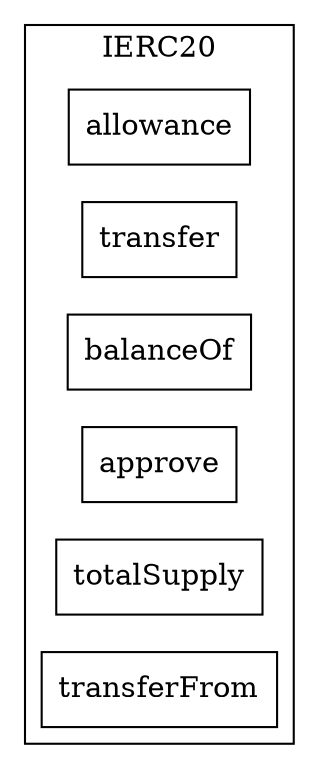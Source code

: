 strict digraph {
rankdir="LR"
node [shape=box]
subgraph cluster_195_IERC20 {
label = "IERC20"
"195_allowance" [label="allowance"]
"195_transfer" [label="transfer"]
"195_balanceOf" [label="balanceOf"]
"195_approve" [label="approve"]
"195_totalSupply" [label="totalSupply"]
"195_transferFrom" [label="transferFrom"]
}subgraph cluster_solidity {
label = "[Solidity]"
}
}
